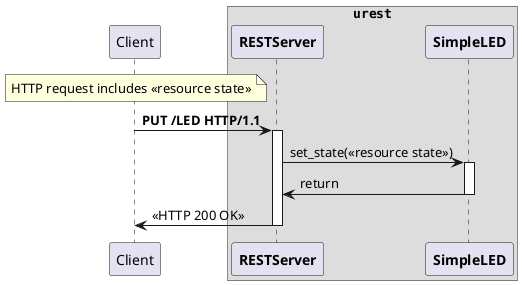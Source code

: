 @startuml sd_api_set
participant Client
participant "**RESTServer**" as Server
participant "**SimpleLED**" as API

box ""urest""
participant Server
participant API
end box

note over Client
HTTP request includes << resource state >>
end note

Client -> Server: **PUT /LED HTTP/1.1**
activate Server

Server -> API: set_state(<< resource state >>)
activate API

API -> Server: return
deactivate API

Server -> Client: <<HTTP 200 OK>>
deactivate Server
@enduml
